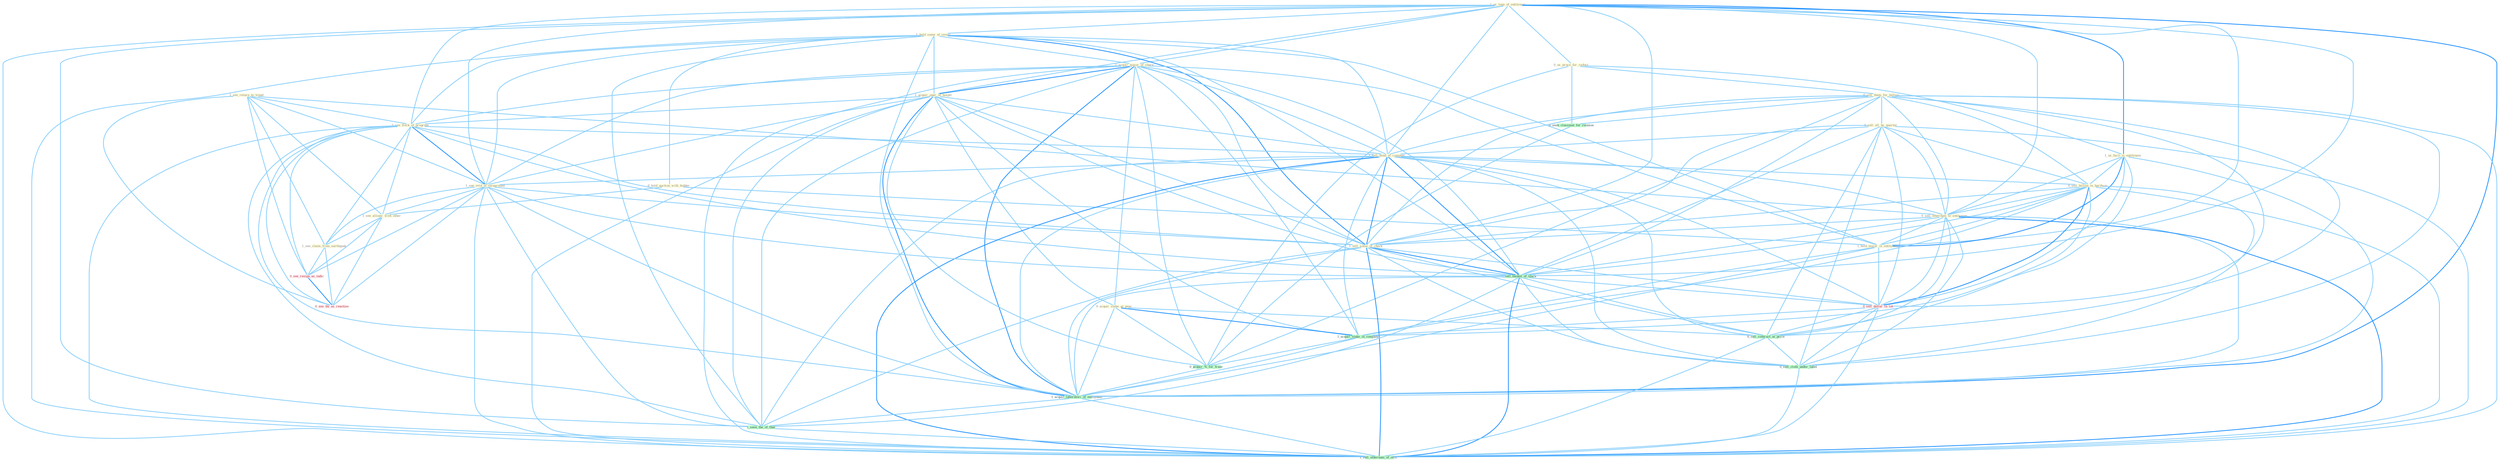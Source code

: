 Graph G{ 
    node
    [shape=polygon,style=filled,width=.5,height=.06,color="#BDFCC9",fixedsize=true,fontsize=4,
    fontcolor="#2f4f4f"];
    {node
    [color="#ffffe0", fontcolor="#8b7d6b"] "1_us_logo_of_entitynam " "1_hold_some_of_invest " "1_acquir_major_of_share " "1_acquir_oper_of_hospit " "0_hold_auction_with_bidder " "0_us_proce_for_reduct " "0_sell_them_for_billion " "0_sell_all_by_quarter " "1_us_facil_in_entitynam " "1_see_return_to_trend " "1_see_flock_of_program " "1_sell_bond_of_compani " "1_see_evid_of_turnaround " "1_see_allianc_with_other " "1_see_claim_from_earthquak " "0_acquir_stake_at_penc " "0_sell_billion_in_hardwar " "0_sell_othernum_to_entitynam " "1_hold_major_in_entitynam " "1_sell_some_of_check "}
{node [color="#fff0f5", fontcolor="#b22222"] "0_sell_dollar_in_lot " "0_see_resign_as_indic " "0_see_thi_as_reaction "}
edge [color="#B0E2FF"];

	"1_us_logo_of_entitynam " -- "1_hold_some_of_invest " [w="1", color="#87cefa" ];
	"1_us_logo_of_entitynam " -- "1_acquir_major_of_share " [w="1", color="#87cefa" ];
	"1_us_logo_of_entitynam " -- "1_acquir_oper_of_hospit " [w="1", color="#87cefa" ];
	"1_us_logo_of_entitynam " -- "0_us_proce_for_reduct " [w="1", color="#87cefa" ];
	"1_us_logo_of_entitynam " -- "1_us_facil_in_entitynam " [w="2", color="#1e90ff" , len=0.8];
	"1_us_logo_of_entitynam " -- "1_see_flock_of_program " [w="1", color="#87cefa" ];
	"1_us_logo_of_entitynam " -- "1_sell_bond_of_compani " [w="1", color="#87cefa" ];
	"1_us_logo_of_entitynam " -- "1_see_evid_of_turnaround " [w="1", color="#87cefa" ];
	"1_us_logo_of_entitynam " -- "0_sell_othernum_to_entitynam " [w="1", color="#87cefa" ];
	"1_us_logo_of_entitynam " -- "1_hold_major_in_entitynam " [w="1", color="#87cefa" ];
	"1_us_logo_of_entitynam " -- "1_sell_some_of_check " [w="1", color="#87cefa" ];
	"1_us_logo_of_entitynam " -- "1_sell_basket_of_stock " [w="1", color="#87cefa" ];
	"1_us_logo_of_entitynam " -- "1_acquir_laboratori_of_entitynam " [w="2", color="#1e90ff" , len=0.8];
	"1_us_logo_of_entitynam " -- "1_seen_the_of_that " [w="1", color="#87cefa" ];
	"1_us_logo_of_entitynam " -- "1_sell_othernum_of_offic " [w="1", color="#87cefa" ];
	"1_hold_some_of_invest " -- "1_acquir_major_of_share " [w="1", color="#87cefa" ];
	"1_hold_some_of_invest " -- "1_acquir_oper_of_hospit " [w="1", color="#87cefa" ];
	"1_hold_some_of_invest " -- "0_hold_auction_with_bidder " [w="1", color="#87cefa" ];
	"1_hold_some_of_invest " -- "1_see_flock_of_program " [w="1", color="#87cefa" ];
	"1_hold_some_of_invest " -- "1_sell_bond_of_compani " [w="1", color="#87cefa" ];
	"1_hold_some_of_invest " -- "1_see_evid_of_turnaround " [w="1", color="#87cefa" ];
	"1_hold_some_of_invest " -- "1_hold_major_in_entitynam " [w="1", color="#87cefa" ];
	"1_hold_some_of_invest " -- "1_sell_some_of_check " [w="2", color="#1e90ff" , len=0.8];
	"1_hold_some_of_invest " -- "1_sell_basket_of_stock " [w="1", color="#87cefa" ];
	"1_hold_some_of_invest " -- "1_acquir_laboratori_of_entitynam " [w="1", color="#87cefa" ];
	"1_hold_some_of_invest " -- "1_seen_the_of_that " [w="1", color="#87cefa" ];
	"1_hold_some_of_invest " -- "1_sell_othernum_of_offic " [w="1", color="#87cefa" ];
	"1_acquir_major_of_share " -- "1_acquir_oper_of_hospit " [w="2", color="#1e90ff" , len=0.8];
	"1_acquir_major_of_share " -- "1_see_flock_of_program " [w="1", color="#87cefa" ];
	"1_acquir_major_of_share " -- "1_sell_bond_of_compani " [w="1", color="#87cefa" ];
	"1_acquir_major_of_share " -- "1_see_evid_of_turnaround " [w="1", color="#87cefa" ];
	"1_acquir_major_of_share " -- "0_acquir_stake_at_penc " [w="1", color="#87cefa" ];
	"1_acquir_major_of_share " -- "1_hold_major_in_entitynam " [w="1", color="#87cefa" ];
	"1_acquir_major_of_share " -- "1_sell_some_of_check " [w="1", color="#87cefa" ];
	"1_acquir_major_of_share " -- "1_sell_basket_of_stock " [w="1", color="#87cefa" ];
	"1_acquir_major_of_share " -- "1_acquir_stake_in_compani " [w="1", color="#87cefa" ];
	"1_acquir_major_of_share " -- "0_acquir_%_for_franc " [w="1", color="#87cefa" ];
	"1_acquir_major_of_share " -- "1_acquir_laboratori_of_entitynam " [w="2", color="#1e90ff" , len=0.8];
	"1_acquir_major_of_share " -- "1_seen_the_of_that " [w="1", color="#87cefa" ];
	"1_acquir_major_of_share " -- "1_sell_othernum_of_offic " [w="1", color="#87cefa" ];
	"1_acquir_oper_of_hospit " -- "1_see_flock_of_program " [w="1", color="#87cefa" ];
	"1_acquir_oper_of_hospit " -- "1_sell_bond_of_compani " [w="1", color="#87cefa" ];
	"1_acquir_oper_of_hospit " -- "1_see_evid_of_turnaround " [w="1", color="#87cefa" ];
	"1_acquir_oper_of_hospit " -- "0_acquir_stake_at_penc " [w="1", color="#87cefa" ];
	"1_acquir_oper_of_hospit " -- "1_sell_some_of_check " [w="1", color="#87cefa" ];
	"1_acquir_oper_of_hospit " -- "1_sell_basket_of_stock " [w="1", color="#87cefa" ];
	"1_acquir_oper_of_hospit " -- "1_acquir_stake_in_compani " [w="1", color="#87cefa" ];
	"1_acquir_oper_of_hospit " -- "0_acquir_%_for_franc " [w="1", color="#87cefa" ];
	"1_acquir_oper_of_hospit " -- "1_acquir_laboratori_of_entitynam " [w="2", color="#1e90ff" , len=0.8];
	"1_acquir_oper_of_hospit " -- "1_seen_the_of_that " [w="1", color="#87cefa" ];
	"1_acquir_oper_of_hospit " -- "1_sell_othernum_of_offic " [w="1", color="#87cefa" ];
	"0_hold_auction_with_bidder " -- "1_see_allianc_with_other " [w="1", color="#87cefa" ];
	"0_hold_auction_with_bidder " -- "1_hold_major_in_entitynam " [w="1", color="#87cefa" ];
	"0_us_proce_for_reduct " -- "0_sell_them_for_billion " [w="1", color="#87cefa" ];
	"0_us_proce_for_reduct " -- "1_us_facil_in_entitynam " [w="1", color="#87cefa" ];
	"0_us_proce_for_reduct " -- "0_seek_classmat_for_reunion " [w="1", color="#87cefa" ];
	"0_us_proce_for_reduct " -- "0_acquir_%_for_franc " [w="1", color="#87cefa" ];
	"0_sell_them_for_billion " -- "0_sell_all_by_quarter " [w="1", color="#87cefa" ];
	"0_sell_them_for_billion " -- "1_sell_bond_of_compani " [w="1", color="#87cefa" ];
	"0_sell_them_for_billion " -- "0_sell_billion_in_hardwar " [w="1", color="#87cefa" ];
	"0_sell_them_for_billion " -- "0_sell_othernum_to_entitynam " [w="1", color="#87cefa" ];
	"0_sell_them_for_billion " -- "1_sell_some_of_check " [w="1", color="#87cefa" ];
	"0_sell_them_for_billion " -- "0_seek_classmat_for_reunion " [w="1", color="#87cefa" ];
	"0_sell_them_for_billion " -- "1_sell_basket_of_stock " [w="1", color="#87cefa" ];
	"0_sell_them_for_billion " -- "0_sell_dollar_in_lot " [w="1", color="#87cefa" ];
	"0_sell_them_for_billion " -- "0_acquir_%_for_franc " [w="1", color="#87cefa" ];
	"0_sell_them_for_billion " -- "0_sell_contract_at_price " [w="1", color="#87cefa" ];
	"0_sell_them_for_billion " -- "0_sell_cloth_under_label " [w="1", color="#87cefa" ];
	"0_sell_them_for_billion " -- "1_sell_othernum_of_offic " [w="1", color="#87cefa" ];
	"0_sell_all_by_quarter " -- "1_sell_bond_of_compani " [w="1", color="#87cefa" ];
	"0_sell_all_by_quarter " -- "0_sell_billion_in_hardwar " [w="1", color="#87cefa" ];
	"0_sell_all_by_quarter " -- "0_sell_othernum_to_entitynam " [w="1", color="#87cefa" ];
	"0_sell_all_by_quarter " -- "1_sell_some_of_check " [w="1", color="#87cefa" ];
	"0_sell_all_by_quarter " -- "1_sell_basket_of_stock " [w="1", color="#87cefa" ];
	"0_sell_all_by_quarter " -- "0_sell_dollar_in_lot " [w="1", color="#87cefa" ];
	"0_sell_all_by_quarter " -- "0_sell_contract_at_price " [w="1", color="#87cefa" ];
	"0_sell_all_by_quarter " -- "0_sell_cloth_under_label " [w="1", color="#87cefa" ];
	"0_sell_all_by_quarter " -- "1_sell_othernum_of_offic " [w="1", color="#87cefa" ];
	"1_us_facil_in_entitynam " -- "0_sell_billion_in_hardwar " [w="1", color="#87cefa" ];
	"1_us_facil_in_entitynam " -- "0_sell_othernum_to_entitynam " [w="1", color="#87cefa" ];
	"1_us_facil_in_entitynam " -- "1_hold_major_in_entitynam " [w="2", color="#1e90ff" , len=0.8];
	"1_us_facil_in_entitynam " -- "0_sell_dollar_in_lot " [w="1", color="#87cefa" ];
	"1_us_facil_in_entitynam " -- "1_acquir_stake_in_compani " [w="1", color="#87cefa" ];
	"1_us_facil_in_entitynam " -- "1_acquir_laboratori_of_entitynam " [w="1", color="#87cefa" ];
	"1_see_return_to_trend " -- "1_see_flock_of_program " [w="1", color="#87cefa" ];
	"1_see_return_to_trend " -- "1_see_evid_of_turnaround " [w="1", color="#87cefa" ];
	"1_see_return_to_trend " -- "1_see_allianc_with_other " [w="1", color="#87cefa" ];
	"1_see_return_to_trend " -- "1_see_claim_from_earthquak " [w="1", color="#87cefa" ];
	"1_see_return_to_trend " -- "0_sell_othernum_to_entitynam " [w="1", color="#87cefa" ];
	"1_see_return_to_trend " -- "0_see_resign_as_indic " [w="1", color="#87cefa" ];
	"1_see_return_to_trend " -- "0_see_thi_as_reaction " [w="1", color="#87cefa" ];
	"1_see_flock_of_program " -- "1_sell_bond_of_compani " [w="1", color="#87cefa" ];
	"1_see_flock_of_program " -- "1_see_evid_of_turnaround " [w="2", color="#1e90ff" , len=0.8];
	"1_see_flock_of_program " -- "1_see_allianc_with_other " [w="1", color="#87cefa" ];
	"1_see_flock_of_program " -- "1_see_claim_from_earthquak " [w="1", color="#87cefa" ];
	"1_see_flock_of_program " -- "1_sell_some_of_check " [w="1", color="#87cefa" ];
	"1_see_flock_of_program " -- "1_sell_basket_of_stock " [w="1", color="#87cefa" ];
	"1_see_flock_of_program " -- "0_see_resign_as_indic " [w="1", color="#87cefa" ];
	"1_see_flock_of_program " -- "1_acquir_laboratori_of_entitynam " [w="1", color="#87cefa" ];
	"1_see_flock_of_program " -- "1_seen_the_of_that " [w="1", color="#87cefa" ];
	"1_see_flock_of_program " -- "1_sell_othernum_of_offic " [w="1", color="#87cefa" ];
	"1_see_flock_of_program " -- "0_see_thi_as_reaction " [w="1", color="#87cefa" ];
	"1_sell_bond_of_compani " -- "1_see_evid_of_turnaround " [w="1", color="#87cefa" ];
	"1_sell_bond_of_compani " -- "0_sell_billion_in_hardwar " [w="1", color="#87cefa" ];
	"1_sell_bond_of_compani " -- "0_sell_othernum_to_entitynam " [w="1", color="#87cefa" ];
	"1_sell_bond_of_compani " -- "1_sell_some_of_check " [w="2", color="#1e90ff" , len=0.8];
	"1_sell_bond_of_compani " -- "1_sell_basket_of_stock " [w="2", color="#1e90ff" , len=0.8];
	"1_sell_bond_of_compani " -- "0_sell_dollar_in_lot " [w="1", color="#87cefa" ];
	"1_sell_bond_of_compani " -- "1_acquir_stake_in_compani " [w="1", color="#87cefa" ];
	"1_sell_bond_of_compani " -- "0_sell_contract_at_price " [w="1", color="#87cefa" ];
	"1_sell_bond_of_compani " -- "1_acquir_laboratori_of_entitynam " [w="1", color="#87cefa" ];
	"1_sell_bond_of_compani " -- "0_sell_cloth_under_label " [w="1", color="#87cefa" ];
	"1_sell_bond_of_compani " -- "1_seen_the_of_that " [w="1", color="#87cefa" ];
	"1_sell_bond_of_compani " -- "1_sell_othernum_of_offic " [w="2", color="#1e90ff" , len=0.8];
	"1_see_evid_of_turnaround " -- "1_see_allianc_with_other " [w="1", color="#87cefa" ];
	"1_see_evid_of_turnaround " -- "1_see_claim_from_earthquak " [w="1", color="#87cefa" ];
	"1_see_evid_of_turnaround " -- "1_sell_some_of_check " [w="1", color="#87cefa" ];
	"1_see_evid_of_turnaround " -- "1_sell_basket_of_stock " [w="1", color="#87cefa" ];
	"1_see_evid_of_turnaround " -- "0_see_resign_as_indic " [w="1", color="#87cefa" ];
	"1_see_evid_of_turnaround " -- "1_acquir_laboratori_of_entitynam " [w="1", color="#87cefa" ];
	"1_see_evid_of_turnaround " -- "1_seen_the_of_that " [w="1", color="#87cefa" ];
	"1_see_evid_of_turnaround " -- "1_sell_othernum_of_offic " [w="1", color="#87cefa" ];
	"1_see_evid_of_turnaround " -- "0_see_thi_as_reaction " [w="1", color="#87cefa" ];
	"1_see_allianc_with_other " -- "1_see_claim_from_earthquak " [w="1", color="#87cefa" ];
	"1_see_allianc_with_other " -- "0_see_resign_as_indic " [w="1", color="#87cefa" ];
	"1_see_allianc_with_other " -- "0_see_thi_as_reaction " [w="1", color="#87cefa" ];
	"1_see_claim_from_earthquak " -- "0_see_resign_as_indic " [w="1", color="#87cefa" ];
	"1_see_claim_from_earthquak " -- "0_see_thi_as_reaction " [w="1", color="#87cefa" ];
	"0_acquir_stake_at_penc " -- "1_acquir_stake_in_compani " [w="2", color="#1e90ff" , len=0.8];
	"0_acquir_stake_at_penc " -- "0_acquir_%_for_franc " [w="1", color="#87cefa" ];
	"0_acquir_stake_at_penc " -- "0_sell_contract_at_price " [w="1", color="#87cefa" ];
	"0_acquir_stake_at_penc " -- "1_acquir_laboratori_of_entitynam " [w="1", color="#87cefa" ];
	"0_sell_billion_in_hardwar " -- "0_sell_othernum_to_entitynam " [w="1", color="#87cefa" ];
	"0_sell_billion_in_hardwar " -- "1_hold_major_in_entitynam " [w="1", color="#87cefa" ];
	"0_sell_billion_in_hardwar " -- "1_sell_some_of_check " [w="1", color="#87cefa" ];
	"0_sell_billion_in_hardwar " -- "1_sell_basket_of_stock " [w="1", color="#87cefa" ];
	"0_sell_billion_in_hardwar " -- "0_sell_dollar_in_lot " [w="2", color="#1e90ff" , len=0.8];
	"0_sell_billion_in_hardwar " -- "1_acquir_stake_in_compani " [w="1", color="#87cefa" ];
	"0_sell_billion_in_hardwar " -- "0_sell_contract_at_price " [w="1", color="#87cefa" ];
	"0_sell_billion_in_hardwar " -- "0_sell_cloth_under_label " [w="1", color="#87cefa" ];
	"0_sell_billion_in_hardwar " -- "1_sell_othernum_of_offic " [w="1", color="#87cefa" ];
	"0_sell_othernum_to_entitynam " -- "1_hold_major_in_entitynam " [w="1", color="#87cefa" ];
	"0_sell_othernum_to_entitynam " -- "1_sell_some_of_check " [w="1", color="#87cefa" ];
	"0_sell_othernum_to_entitynam " -- "1_sell_basket_of_stock " [w="1", color="#87cefa" ];
	"0_sell_othernum_to_entitynam " -- "0_sell_dollar_in_lot " [w="1", color="#87cefa" ];
	"0_sell_othernum_to_entitynam " -- "0_sell_contract_at_price " [w="1", color="#87cefa" ];
	"0_sell_othernum_to_entitynam " -- "1_acquir_laboratori_of_entitynam " [w="1", color="#87cefa" ];
	"0_sell_othernum_to_entitynam " -- "0_sell_cloth_under_label " [w="1", color="#87cefa" ];
	"0_sell_othernum_to_entitynam " -- "1_sell_othernum_of_offic " [w="2", color="#1e90ff" , len=0.8];
	"1_hold_major_in_entitynam " -- "0_sell_dollar_in_lot " [w="1", color="#87cefa" ];
	"1_hold_major_in_entitynam " -- "1_acquir_stake_in_compani " [w="1", color="#87cefa" ];
	"1_hold_major_in_entitynam " -- "1_acquir_laboratori_of_entitynam " [w="1", color="#87cefa" ];
	"1_sell_some_of_check " -- "1_sell_basket_of_stock " [w="2", color="#1e90ff" , len=0.8];
	"1_sell_some_of_check " -- "0_sell_dollar_in_lot " [w="1", color="#87cefa" ];
	"1_sell_some_of_check " -- "0_sell_contract_at_price " [w="1", color="#87cefa" ];
	"1_sell_some_of_check " -- "1_acquir_laboratori_of_entitynam " [w="1", color="#87cefa" ];
	"1_sell_some_of_check " -- "0_sell_cloth_under_label " [w="1", color="#87cefa" ];
	"1_sell_some_of_check " -- "1_seen_the_of_that " [w="1", color="#87cefa" ];
	"1_sell_some_of_check " -- "1_sell_othernum_of_offic " [w="2", color="#1e90ff" , len=0.8];
	"0_seek_classmat_for_reunion " -- "0_acquir_%_for_franc " [w="1", color="#87cefa" ];
	"1_sell_basket_of_stock " -- "0_sell_dollar_in_lot " [w="1", color="#87cefa" ];
	"1_sell_basket_of_stock " -- "0_sell_contract_at_price " [w="1", color="#87cefa" ];
	"1_sell_basket_of_stock " -- "1_acquir_laboratori_of_entitynam " [w="1", color="#87cefa" ];
	"1_sell_basket_of_stock " -- "0_sell_cloth_under_label " [w="1", color="#87cefa" ];
	"1_sell_basket_of_stock " -- "1_seen_the_of_that " [w="1", color="#87cefa" ];
	"1_sell_basket_of_stock " -- "1_sell_othernum_of_offic " [w="2", color="#1e90ff" , len=0.8];
	"0_sell_dollar_in_lot " -- "1_acquir_stake_in_compani " [w="1", color="#87cefa" ];
	"0_sell_dollar_in_lot " -- "0_sell_contract_at_price " [w="1", color="#87cefa" ];
	"0_sell_dollar_in_lot " -- "0_sell_cloth_under_label " [w="1", color="#87cefa" ];
	"0_sell_dollar_in_lot " -- "1_sell_othernum_of_offic " [w="1", color="#87cefa" ];
	"0_see_resign_as_indic " -- "0_see_thi_as_reaction " [w="2", color="#1e90ff" , len=0.8];
	"1_acquir_stake_in_compani " -- "0_acquir_%_for_franc " [w="1", color="#87cefa" ];
	"1_acquir_stake_in_compani " -- "1_acquir_laboratori_of_entitynam " [w="1", color="#87cefa" ];
	"0_acquir_%_for_franc " -- "1_acquir_laboratori_of_entitynam " [w="1", color="#87cefa" ];
	"0_sell_contract_at_price " -- "0_sell_cloth_under_label " [w="1", color="#87cefa" ];
	"0_sell_contract_at_price " -- "1_sell_othernum_of_offic " [w="1", color="#87cefa" ];
	"1_acquir_laboratori_of_entitynam " -- "1_seen_the_of_that " [w="1", color="#87cefa" ];
	"1_acquir_laboratori_of_entitynam " -- "1_sell_othernum_of_offic " [w="1", color="#87cefa" ];
	"0_sell_cloth_under_label " -- "1_sell_othernum_of_offic " [w="1", color="#87cefa" ];
	"1_seen_the_of_that " -- "1_sell_othernum_of_offic " [w="1", color="#87cefa" ];
}